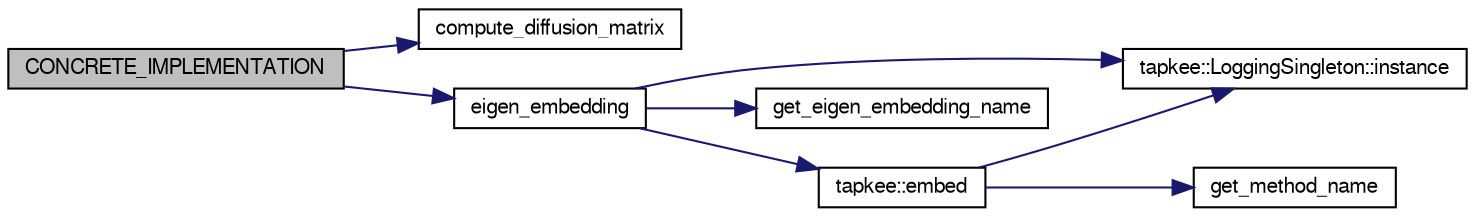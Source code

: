 digraph G
{
  edge [fontname="FreeSans",fontsize="10",labelfontname="FreeSans",labelfontsize="10"];
  node [fontname="FreeSans",fontsize="10",shape=record];
  rankdir="LR";
  Node1 [label="CONCRETE_IMPLEMENTATION",height=0.2,width=0.4,color="black", fillcolor="grey75", style="filled" fontcolor="black"];
  Node1 -> Node2 [color="midnightblue",fontsize="10",style="solid",fontname="FreeSans"];
  Node2 [label="compute_diffusion_matrix",height=0.2,width=0.4,color="black", fillcolor="white", style="filled",URL="$namespacetapkee_1_1tapkee__internal.html#a57a5cd4fb159644129e15610008fe25d",tooltip="Computes diffusion process matrix. Uses the following algorithm:"];
  Node1 -> Node3 [color="midnightblue",fontsize="10",style="solid",fontname="FreeSans"];
  Node3 [label="eigen_embedding",height=0.2,width=0.4,color="black", fillcolor="white", style="filled",URL="$namespacetapkee_1_1tapkee__internal.html#add10b992eff51ab8e89cb8ef16dfb270",tooltip="Multiple implementation handler method for various eigendecomposition methods."];
  Node3 -> Node4 [color="midnightblue",fontsize="10",style="solid",fontname="FreeSans"];
  Node4 [label="tapkee::LoggingSingleton::instance",height=0.2,width=0.4,color="black", fillcolor="white", style="filled",URL="$classtapkee_1_1LoggingSingleton.html#aa46d03bd88344fa1ceb6bd0c5a22f3f4"];
  Node3 -> Node5 [color="midnightblue",fontsize="10",style="solid",fontname="FreeSans"];
  Node5 [label="get_eigen_embedding_name",height=0.2,width=0.4,color="black", fillcolor="white", style="filled",URL="$namespacetapkee_1_1tapkee__internal.html#a21267a1c1b1fc39f0125609dfacffe96"];
  Node3 -> Node6 [color="midnightblue",fontsize="10",style="solid",fontname="FreeSans"];
  Node6 [label="tapkee::embed",height=0.2,width=0.4,color="black", fillcolor="white", style="filled",URL="$namespacetapkee.html#aa485f620ab957f9766c6b3ca54c5501a",tooltip="Main entry-point of the library. Constructs dense embedding with specified dimension using provided d..."];
  Node6 -> Node4 [color="midnightblue",fontsize="10",style="solid",fontname="FreeSans"];
  Node6 -> Node7 [color="midnightblue",fontsize="10",style="solid",fontname="FreeSans"];
  Node7 [label="get_method_name",height=0.2,width=0.4,color="black", fillcolor="white", style="filled",URL="$namespacetapkee_1_1tapkee__internal.html#a7181ce6e827e1fe588067bcabb825975"];
}
